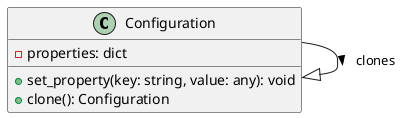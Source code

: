 @startuml
class Configuration {
  -properties: dict
  +set_property(key: string, value: any): void
  +clone(): Configuration
}

Configuration --|> Configuration : clones >
@enduml